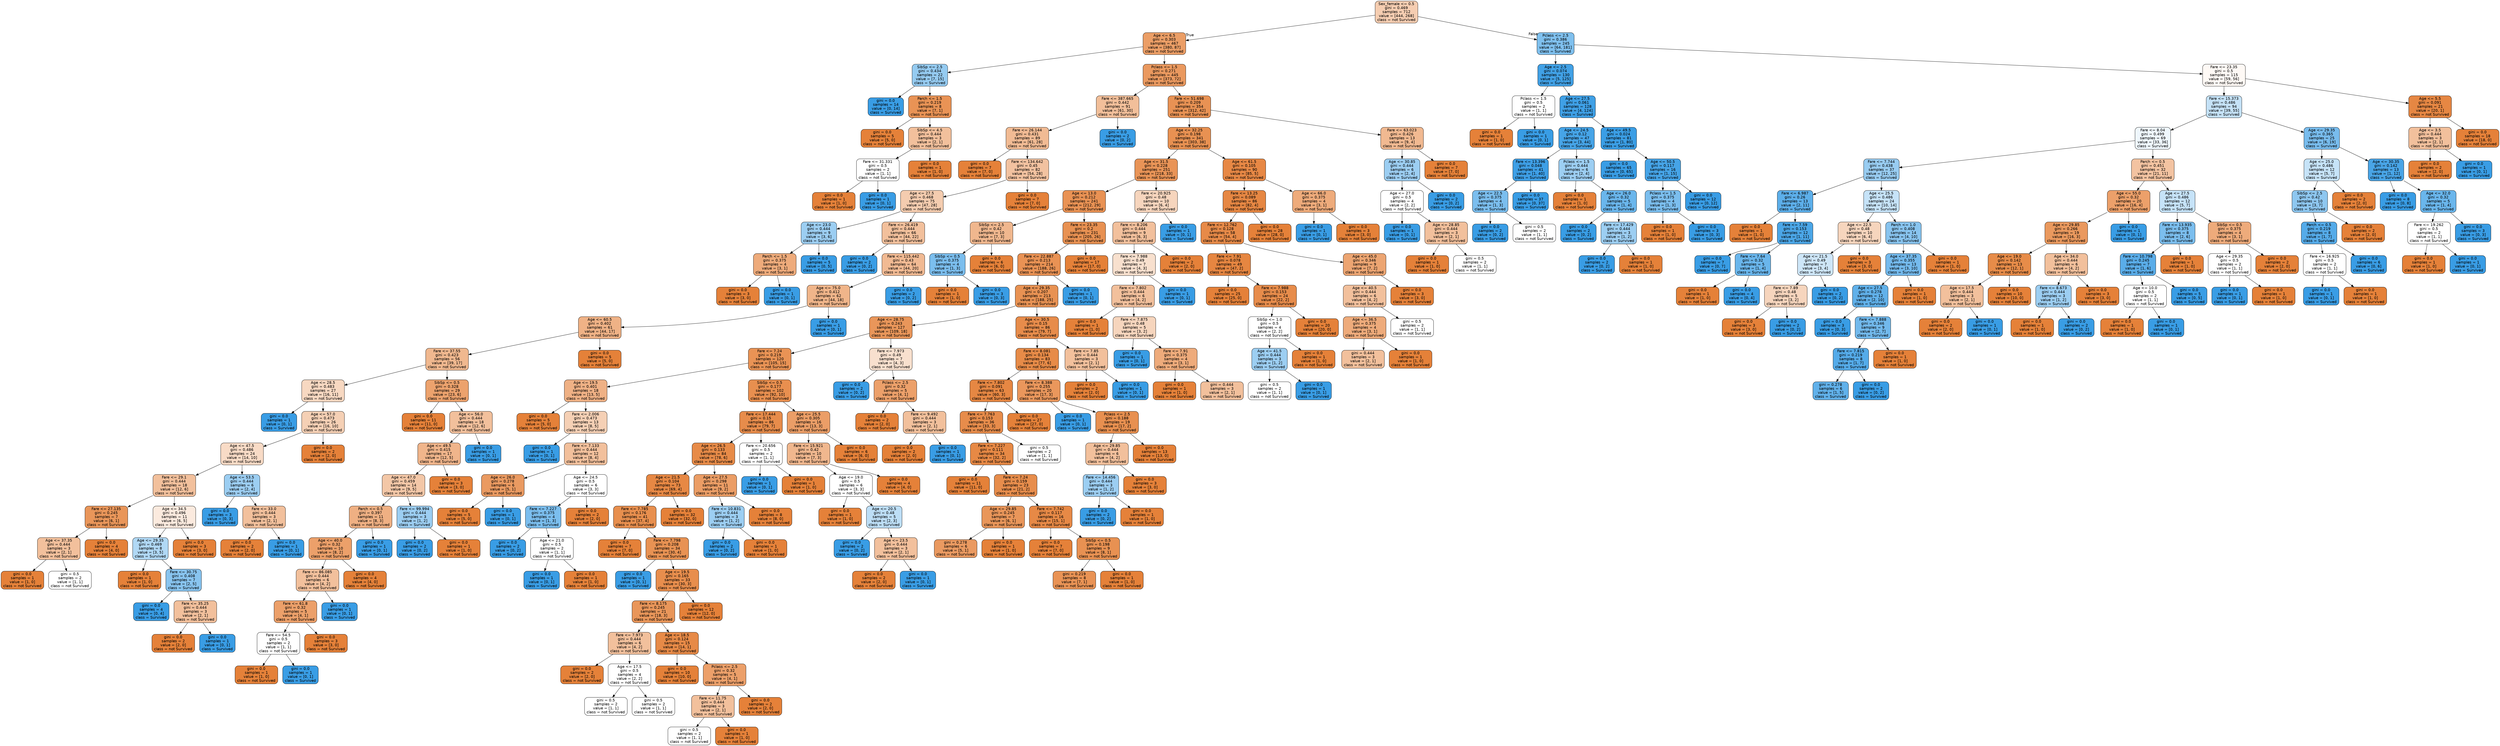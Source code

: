 digraph Tree {
node [shape=box, style="filled, rounded", color="black", fontname="helvetica"] ;
edge [fontname="helvetica"] ;
0 [label="Sex_female <= 0.5\ngini = 0.469\nsamples = 712\nvalue = [444, 268]\nclass = not Survived", fillcolor="#f5cdb1"] ;
1 [label="Age <= 6.5\ngini = 0.303\nsamples = 467\nvalue = [380, 87]\nclass = not Survived", fillcolor="#eb9e66"] ;
0 -> 1 [labeldistance=2.5, labelangle=45, headlabel="True"] ;
2 [label="SibSp <= 2.5\ngini = 0.434\nsamples = 22\nvalue = [7, 15]\nclass = Survived", fillcolor="#95cbf1"] ;
1 -> 2 ;
3 [label="gini = 0.0\nsamples = 14\nvalue = [0, 14]\nclass = Survived", fillcolor="#399de5"] ;
2 -> 3 ;
4 [label="Parch <= 1.5\ngini = 0.219\nsamples = 8\nvalue = [7, 1]\nclass = not Survived", fillcolor="#e99355"] ;
2 -> 4 ;
5 [label="gini = 0.0\nsamples = 5\nvalue = [5, 0]\nclass = not Survived", fillcolor="#e58139"] ;
4 -> 5 ;
6 [label="SibSp <= 4.5\ngini = 0.444\nsamples = 3\nvalue = [2, 1]\nclass = not Survived", fillcolor="#f2c09c"] ;
4 -> 6 ;
7 [label="Fare <= 31.331\ngini = 0.5\nsamples = 2\nvalue = [1, 1]\nclass = not Survived", fillcolor="#ffffff"] ;
6 -> 7 ;
8 [label="gini = 0.0\nsamples = 1\nvalue = [1, 0]\nclass = not Survived", fillcolor="#e58139"] ;
7 -> 8 ;
9 [label="gini = 0.0\nsamples = 1\nvalue = [0, 1]\nclass = Survived", fillcolor="#399de5"] ;
7 -> 9 ;
10 [label="gini = 0.0\nsamples = 1\nvalue = [1, 0]\nclass = not Survived", fillcolor="#e58139"] ;
6 -> 10 ;
11 [label="Pclass <= 1.5\ngini = 0.271\nsamples = 445\nvalue = [373, 72]\nclass = not Survived", fillcolor="#ea995f"] ;
1 -> 11 ;
12 [label="Fare <= 387.665\ngini = 0.442\nsamples = 91\nvalue = [61, 30]\nclass = not Survived", fillcolor="#f2bf9a"] ;
11 -> 12 ;
13 [label="Fare <= 26.144\ngini = 0.431\nsamples = 89\nvalue = [61, 28]\nclass = not Survived", fillcolor="#f1bb94"] ;
12 -> 13 ;
14 [label="gini = 0.0\nsamples = 7\nvalue = [7, 0]\nclass = not Survived", fillcolor="#e58139"] ;
13 -> 14 ;
15 [label="Fare <= 134.642\ngini = 0.45\nsamples = 82\nvalue = [54, 28]\nclass = not Survived", fillcolor="#f2c2a0"] ;
13 -> 15 ;
16 [label="Age <= 27.5\ngini = 0.468\nsamples = 75\nvalue = [47, 28]\nclass = not Survived", fillcolor="#f4ccaf"] ;
15 -> 16 ;
17 [label="Age <= 23.0\ngini = 0.444\nsamples = 9\nvalue = [3, 6]\nclass = Survived", fillcolor="#9ccef2"] ;
16 -> 17 ;
18 [label="Parch <= 1.5\ngini = 0.375\nsamples = 4\nvalue = [3, 1]\nclass = not Survived", fillcolor="#eeab7b"] ;
17 -> 18 ;
19 [label="gini = 0.0\nsamples = 3\nvalue = [3, 0]\nclass = not Survived", fillcolor="#e58139"] ;
18 -> 19 ;
20 [label="gini = 0.0\nsamples = 1\nvalue = [0, 1]\nclass = Survived", fillcolor="#399de5"] ;
18 -> 20 ;
21 [label="gini = 0.0\nsamples = 5\nvalue = [0, 5]\nclass = Survived", fillcolor="#399de5"] ;
17 -> 21 ;
22 [label="Fare <= 26.419\ngini = 0.444\nsamples = 66\nvalue = [44, 22]\nclass = not Survived", fillcolor="#f2c09c"] ;
16 -> 22 ;
23 [label="gini = 0.0\nsamples = 2\nvalue = [0, 2]\nclass = Survived", fillcolor="#399de5"] ;
22 -> 23 ;
24 [label="Fare <= 115.442\ngini = 0.43\nsamples = 64\nvalue = [44, 20]\nclass = not Survived", fillcolor="#f1ba93"] ;
22 -> 24 ;
25 [label="Age <= 75.0\ngini = 0.412\nsamples = 62\nvalue = [44, 18]\nclass = not Survived", fillcolor="#f0b58a"] ;
24 -> 25 ;
26 [label="Age <= 60.5\ngini = 0.402\nsamples = 61\nvalue = [44, 17]\nclass = not Survived", fillcolor="#efb286"] ;
25 -> 26 ;
27 [label="Fare <= 37.55\ngini = 0.423\nsamples = 56\nvalue = [39, 17]\nclass = not Survived", fillcolor="#f0b88f"] ;
26 -> 27 ;
28 [label="Age <= 28.5\ngini = 0.483\nsamples = 27\nvalue = [16, 11]\nclass = not Survived", fillcolor="#f7d8c1"] ;
27 -> 28 ;
29 [label="gini = 0.0\nsamples = 1\nvalue = [0, 1]\nclass = Survived", fillcolor="#399de5"] ;
28 -> 29 ;
30 [label="Age <= 57.0\ngini = 0.473\nsamples = 26\nvalue = [16, 10]\nclass = not Survived", fillcolor="#f5d0b5"] ;
28 -> 30 ;
31 [label="Age <= 47.5\ngini = 0.486\nsamples = 24\nvalue = [14, 10]\nclass = not Survived", fillcolor="#f8dbc6"] ;
30 -> 31 ;
32 [label="Fare <= 29.1\ngini = 0.444\nsamples = 18\nvalue = [12, 6]\nclass = not Survived", fillcolor="#f2c09c"] ;
31 -> 32 ;
33 [label="Fare <= 27.135\ngini = 0.245\nsamples = 7\nvalue = [6, 1]\nclass = not Survived", fillcolor="#e9965a"] ;
32 -> 33 ;
34 [label="Age <= 37.35\ngini = 0.444\nsamples = 3\nvalue = [2, 1]\nclass = not Survived", fillcolor="#f2c09c"] ;
33 -> 34 ;
35 [label="gini = 0.0\nsamples = 1\nvalue = [1, 0]\nclass = not Survived", fillcolor="#e58139"] ;
34 -> 35 ;
36 [label="gini = 0.5\nsamples = 2\nvalue = [1, 1]\nclass = not Survived", fillcolor="#ffffff"] ;
34 -> 36 ;
37 [label="gini = 0.0\nsamples = 4\nvalue = [4, 0]\nclass = not Survived", fillcolor="#e58139"] ;
33 -> 37 ;
38 [label="Age <= 34.5\ngini = 0.496\nsamples = 11\nvalue = [6, 5]\nclass = not Survived", fillcolor="#fbeade"] ;
32 -> 38 ;
39 [label="Age <= 29.35\ngini = 0.469\nsamples = 8\nvalue = [3, 5]\nclass = Survived", fillcolor="#b0d8f5"] ;
38 -> 39 ;
40 [label="gini = 0.0\nsamples = 1\nvalue = [1, 0]\nclass = not Survived", fillcolor="#e58139"] ;
39 -> 40 ;
41 [label="Fare <= 30.75\ngini = 0.408\nsamples = 7\nvalue = [2, 5]\nclass = Survived", fillcolor="#88c4ef"] ;
39 -> 41 ;
42 [label="gini = 0.0\nsamples = 4\nvalue = [0, 4]\nclass = Survived", fillcolor="#399de5"] ;
41 -> 42 ;
43 [label="Fare <= 35.25\ngini = 0.444\nsamples = 3\nvalue = [2, 1]\nclass = not Survived", fillcolor="#f2c09c"] ;
41 -> 43 ;
44 [label="gini = 0.0\nsamples = 2\nvalue = [2, 0]\nclass = not Survived", fillcolor="#e58139"] ;
43 -> 44 ;
45 [label="gini = 0.0\nsamples = 1\nvalue = [0, 1]\nclass = Survived", fillcolor="#399de5"] ;
43 -> 45 ;
46 [label="gini = 0.0\nsamples = 3\nvalue = [3, 0]\nclass = not Survived", fillcolor="#e58139"] ;
38 -> 46 ;
47 [label="Age <= 53.5\ngini = 0.444\nsamples = 6\nvalue = [2, 4]\nclass = Survived", fillcolor="#9ccef2"] ;
31 -> 47 ;
48 [label="gini = 0.0\nsamples = 3\nvalue = [0, 3]\nclass = Survived", fillcolor="#399de5"] ;
47 -> 48 ;
49 [label="Fare <= 33.0\ngini = 0.444\nsamples = 3\nvalue = [2, 1]\nclass = not Survived", fillcolor="#f2c09c"] ;
47 -> 49 ;
50 [label="gini = 0.0\nsamples = 2\nvalue = [2, 0]\nclass = not Survived", fillcolor="#e58139"] ;
49 -> 50 ;
51 [label="gini = 0.0\nsamples = 1\nvalue = [0, 1]\nclass = Survived", fillcolor="#399de5"] ;
49 -> 51 ;
52 [label="gini = 0.0\nsamples = 2\nvalue = [2, 0]\nclass = not Survived", fillcolor="#e58139"] ;
30 -> 52 ;
53 [label="SibSp <= 0.5\ngini = 0.328\nsamples = 29\nvalue = [23, 6]\nclass = not Survived", fillcolor="#eca26d"] ;
27 -> 53 ;
54 [label="gini = 0.0\nsamples = 11\nvalue = [11, 0]\nclass = not Survived", fillcolor="#e58139"] ;
53 -> 54 ;
55 [label="Age <= 56.0\ngini = 0.444\nsamples = 18\nvalue = [12, 6]\nclass = not Survived", fillcolor="#f2c09c"] ;
53 -> 55 ;
56 [label="Age <= 49.5\ngini = 0.415\nsamples = 17\nvalue = [12, 5]\nclass = not Survived", fillcolor="#f0b58b"] ;
55 -> 56 ;
57 [label="Age <= 47.0\ngini = 0.459\nsamples = 14\nvalue = [9, 5]\nclass = not Survived", fillcolor="#f3c7a7"] ;
56 -> 57 ;
58 [label="Parch <= 0.5\ngini = 0.397\nsamples = 11\nvalue = [8, 3]\nclass = not Survived", fillcolor="#efb083"] ;
57 -> 58 ;
59 [label="Age <= 40.0\ngini = 0.32\nsamples = 10\nvalue = [8, 2]\nclass = not Survived", fillcolor="#eca06a"] ;
58 -> 59 ;
60 [label="Fare <= 86.085\ngini = 0.444\nsamples = 6\nvalue = [4, 2]\nclass = not Survived", fillcolor="#f2c09c"] ;
59 -> 60 ;
61 [label="Fare <= 61.8\ngini = 0.32\nsamples = 5\nvalue = [4, 1]\nclass = not Survived", fillcolor="#eca06a"] ;
60 -> 61 ;
62 [label="Fare <= 54.5\ngini = 0.5\nsamples = 2\nvalue = [1, 1]\nclass = not Survived", fillcolor="#ffffff"] ;
61 -> 62 ;
63 [label="gini = 0.0\nsamples = 1\nvalue = [1, 0]\nclass = not Survived", fillcolor="#e58139"] ;
62 -> 63 ;
64 [label="gini = 0.0\nsamples = 1\nvalue = [0, 1]\nclass = Survived", fillcolor="#399de5"] ;
62 -> 64 ;
65 [label="gini = 0.0\nsamples = 3\nvalue = [3, 0]\nclass = not Survived", fillcolor="#e58139"] ;
61 -> 65 ;
66 [label="gini = 0.0\nsamples = 1\nvalue = [0, 1]\nclass = Survived", fillcolor="#399de5"] ;
60 -> 66 ;
67 [label="gini = 0.0\nsamples = 4\nvalue = [4, 0]\nclass = not Survived", fillcolor="#e58139"] ;
59 -> 67 ;
68 [label="gini = 0.0\nsamples = 1\nvalue = [0, 1]\nclass = Survived", fillcolor="#399de5"] ;
58 -> 68 ;
69 [label="Fare <= 99.994\ngini = 0.444\nsamples = 3\nvalue = [1, 2]\nclass = Survived", fillcolor="#9ccef2"] ;
57 -> 69 ;
70 [label="gini = 0.0\nsamples = 2\nvalue = [0, 2]\nclass = Survived", fillcolor="#399de5"] ;
69 -> 70 ;
71 [label="gini = 0.0\nsamples = 1\nvalue = [1, 0]\nclass = not Survived", fillcolor="#e58139"] ;
69 -> 71 ;
72 [label="gini = 0.0\nsamples = 3\nvalue = [3, 0]\nclass = not Survived", fillcolor="#e58139"] ;
56 -> 72 ;
73 [label="gini = 0.0\nsamples = 1\nvalue = [0, 1]\nclass = Survived", fillcolor="#399de5"] ;
55 -> 73 ;
74 [label="gini = 0.0\nsamples = 5\nvalue = [5, 0]\nclass = not Survived", fillcolor="#e58139"] ;
26 -> 74 ;
75 [label="gini = 0.0\nsamples = 1\nvalue = [0, 1]\nclass = Survived", fillcolor="#399de5"] ;
25 -> 75 ;
76 [label="gini = 0.0\nsamples = 2\nvalue = [0, 2]\nclass = Survived", fillcolor="#399de5"] ;
24 -> 76 ;
77 [label="gini = 0.0\nsamples = 7\nvalue = [7, 0]\nclass = not Survived", fillcolor="#e58139"] ;
15 -> 77 ;
78 [label="gini = 0.0\nsamples = 2\nvalue = [0, 2]\nclass = Survived", fillcolor="#399de5"] ;
12 -> 78 ;
79 [label="Fare <= 51.698\ngini = 0.209\nsamples = 354\nvalue = [312, 42]\nclass = not Survived", fillcolor="#e89254"] ;
11 -> 79 ;
80 [label="Age <= 32.25\ngini = 0.198\nsamples = 341\nvalue = [303, 38]\nclass = not Survived", fillcolor="#e89152"] ;
79 -> 80 ;
81 [label="Age <= 31.5\ngini = 0.228\nsamples = 251\nvalue = [218, 33]\nclass = not Survived", fillcolor="#e99457"] ;
80 -> 81 ;
82 [label="Age <= 13.0\ngini = 0.212\nsamples = 241\nvalue = [212, 29]\nclass = not Survived", fillcolor="#e99254"] ;
81 -> 82 ;
83 [label="SibSp <= 2.5\ngini = 0.42\nsamples = 10\nvalue = [7, 3]\nclass = not Survived", fillcolor="#f0b78e"] ;
82 -> 83 ;
84 [label="SibSp <= 0.5\ngini = 0.375\nsamples = 4\nvalue = [1, 3]\nclass = Survived", fillcolor="#7bbeee"] ;
83 -> 84 ;
85 [label="gini = 0.0\nsamples = 1\nvalue = [1, 0]\nclass = not Survived", fillcolor="#e58139"] ;
84 -> 85 ;
86 [label="gini = 0.0\nsamples = 3\nvalue = [0, 3]\nclass = Survived", fillcolor="#399de5"] ;
84 -> 86 ;
87 [label="gini = 0.0\nsamples = 6\nvalue = [6, 0]\nclass = not Survived", fillcolor="#e58139"] ;
83 -> 87 ;
88 [label="Fare <= 23.35\ngini = 0.2\nsamples = 231\nvalue = [205, 26]\nclass = not Survived", fillcolor="#e89152"] ;
82 -> 88 ;
89 [label="Fare <= 22.887\ngini = 0.213\nsamples = 214\nvalue = [188, 26]\nclass = not Survived", fillcolor="#e99254"] ;
88 -> 89 ;
90 [label="Age <= 29.35\ngini = 0.207\nsamples = 213\nvalue = [188, 25]\nclass = not Survived", fillcolor="#e89253"] ;
89 -> 90 ;
91 [label="Age <= 28.75\ngini = 0.243\nsamples = 127\nvalue = [109, 18]\nclass = not Survived", fillcolor="#e9965a"] ;
90 -> 91 ;
92 [label="Fare <= 7.24\ngini = 0.219\nsamples = 120\nvalue = [105, 15]\nclass = not Survived", fillcolor="#e99355"] ;
91 -> 92 ;
93 [label="Age <= 19.5\ngini = 0.401\nsamples = 18\nvalue = [13, 5]\nclass = not Survived", fillcolor="#efb185"] ;
92 -> 93 ;
94 [label="gini = 0.0\nsamples = 5\nvalue = [5, 0]\nclass = not Survived", fillcolor="#e58139"] ;
93 -> 94 ;
95 [label="Fare <= 2.006\ngini = 0.473\nsamples = 13\nvalue = [8, 5]\nclass = not Survived", fillcolor="#f5d0b5"] ;
93 -> 95 ;
96 [label="gini = 0.0\nsamples = 1\nvalue = [0, 1]\nclass = Survived", fillcolor="#399de5"] ;
95 -> 96 ;
97 [label="Fare <= 7.133\ngini = 0.444\nsamples = 12\nvalue = [8, 4]\nclass = not Survived", fillcolor="#f2c09c"] ;
95 -> 97 ;
98 [label="Age <= 26.0\ngini = 0.278\nsamples = 6\nvalue = [5, 1]\nclass = not Survived", fillcolor="#ea9a61"] ;
97 -> 98 ;
99 [label="gini = 0.0\nsamples = 5\nvalue = [5, 0]\nclass = not Survived", fillcolor="#e58139"] ;
98 -> 99 ;
100 [label="gini = 0.0\nsamples = 1\nvalue = [0, 1]\nclass = Survived", fillcolor="#399de5"] ;
98 -> 100 ;
101 [label="Age <= 24.5\ngini = 0.5\nsamples = 6\nvalue = [3, 3]\nclass = not Survived", fillcolor="#ffffff"] ;
97 -> 101 ;
102 [label="Fare <= 7.227\ngini = 0.375\nsamples = 4\nvalue = [1, 3]\nclass = Survived", fillcolor="#7bbeee"] ;
101 -> 102 ;
103 [label="gini = 0.0\nsamples = 2\nvalue = [0, 2]\nclass = Survived", fillcolor="#399de5"] ;
102 -> 103 ;
104 [label="Age <= 21.0\ngini = 0.5\nsamples = 2\nvalue = [1, 1]\nclass = not Survived", fillcolor="#ffffff"] ;
102 -> 104 ;
105 [label="gini = 0.0\nsamples = 1\nvalue = [0, 1]\nclass = Survived", fillcolor="#399de5"] ;
104 -> 105 ;
106 [label="gini = 0.0\nsamples = 1\nvalue = [1, 0]\nclass = not Survived", fillcolor="#e58139"] ;
104 -> 106 ;
107 [label="gini = 0.0\nsamples = 2\nvalue = [2, 0]\nclass = not Survived", fillcolor="#e58139"] ;
101 -> 107 ;
108 [label="SibSp <= 0.5\ngini = 0.177\nsamples = 102\nvalue = [92, 10]\nclass = not Survived", fillcolor="#e88f4f"] ;
92 -> 108 ;
109 [label="Fare <= 17.444\ngini = 0.15\nsamples = 86\nvalue = [79, 7]\nclass = not Survived", fillcolor="#e78c4b"] ;
108 -> 109 ;
110 [label="Age <= 26.5\ngini = 0.133\nsamples = 84\nvalue = [78, 6]\nclass = not Survived", fillcolor="#e78b48"] ;
109 -> 110 ;
111 [label="Age <= 21.5\ngini = 0.104\nsamples = 73\nvalue = [69, 4]\nclass = not Survived", fillcolor="#e78844"] ;
110 -> 111 ;
112 [label="Fare <= 7.785\ngini = 0.176\nsamples = 41\nvalue = [37, 4]\nclass = not Survived", fillcolor="#e88f4e"] ;
111 -> 112 ;
113 [label="gini = 0.0\nsamples = 7\nvalue = [7, 0]\nclass = not Survived", fillcolor="#e58139"] ;
112 -> 113 ;
114 [label="Fare <= 7.798\ngini = 0.208\nsamples = 34\nvalue = [30, 4]\nclass = not Survived", fillcolor="#e89253"] ;
112 -> 114 ;
115 [label="gini = 0.0\nsamples = 1\nvalue = [0, 1]\nclass = Survived", fillcolor="#399de5"] ;
114 -> 115 ;
116 [label="Age <= 19.5\ngini = 0.165\nsamples = 33\nvalue = [30, 3]\nclass = not Survived", fillcolor="#e88e4d"] ;
114 -> 116 ;
117 [label="Fare <= 8.175\ngini = 0.245\nsamples = 21\nvalue = [18, 3]\nclass = not Survived", fillcolor="#e9965a"] ;
116 -> 117 ;
118 [label="Fare <= 7.973\ngini = 0.444\nsamples = 6\nvalue = [4, 2]\nclass = not Survived", fillcolor="#f2c09c"] ;
117 -> 118 ;
119 [label="gini = 0.0\nsamples = 2\nvalue = [2, 0]\nclass = not Survived", fillcolor="#e58139"] ;
118 -> 119 ;
120 [label="Age <= 17.5\ngini = 0.5\nsamples = 4\nvalue = [2, 2]\nclass = not Survived", fillcolor="#ffffff"] ;
118 -> 120 ;
121 [label="gini = 0.5\nsamples = 2\nvalue = [1, 1]\nclass = not Survived", fillcolor="#ffffff"] ;
120 -> 121 ;
122 [label="gini = 0.5\nsamples = 2\nvalue = [1, 1]\nclass = not Survived", fillcolor="#ffffff"] ;
120 -> 122 ;
123 [label="Age <= 18.5\ngini = 0.124\nsamples = 15\nvalue = [14, 1]\nclass = not Survived", fillcolor="#e78a47"] ;
117 -> 123 ;
124 [label="gini = 0.0\nsamples = 10\nvalue = [10, 0]\nclass = not Survived", fillcolor="#e58139"] ;
123 -> 124 ;
125 [label="Pclass <= 2.5\ngini = 0.32\nsamples = 5\nvalue = [4, 1]\nclass = not Survived", fillcolor="#eca06a"] ;
123 -> 125 ;
126 [label="Fare <= 11.75\ngini = 0.444\nsamples = 3\nvalue = [2, 1]\nclass = not Survived", fillcolor="#f2c09c"] ;
125 -> 126 ;
127 [label="gini = 0.5\nsamples = 2\nvalue = [1, 1]\nclass = not Survived", fillcolor="#ffffff"] ;
126 -> 127 ;
128 [label="gini = 0.0\nsamples = 1\nvalue = [1, 0]\nclass = not Survived", fillcolor="#e58139"] ;
126 -> 128 ;
129 [label="gini = 0.0\nsamples = 2\nvalue = [2, 0]\nclass = not Survived", fillcolor="#e58139"] ;
125 -> 129 ;
130 [label="gini = 0.0\nsamples = 12\nvalue = [12, 0]\nclass = not Survived", fillcolor="#e58139"] ;
116 -> 130 ;
131 [label="gini = 0.0\nsamples = 32\nvalue = [32, 0]\nclass = not Survived", fillcolor="#e58139"] ;
111 -> 131 ;
132 [label="Age <= 27.5\ngini = 0.298\nsamples = 11\nvalue = [9, 2]\nclass = not Survived", fillcolor="#eb9d65"] ;
110 -> 132 ;
133 [label="Fare <= 10.831\ngini = 0.444\nsamples = 3\nvalue = [1, 2]\nclass = Survived", fillcolor="#9ccef2"] ;
132 -> 133 ;
134 [label="gini = 0.0\nsamples = 2\nvalue = [0, 2]\nclass = Survived", fillcolor="#399de5"] ;
133 -> 134 ;
135 [label="gini = 0.0\nsamples = 1\nvalue = [1, 0]\nclass = not Survived", fillcolor="#e58139"] ;
133 -> 135 ;
136 [label="gini = 0.0\nsamples = 8\nvalue = [8, 0]\nclass = not Survived", fillcolor="#e58139"] ;
132 -> 136 ;
137 [label="Fare <= 20.656\ngini = 0.5\nsamples = 2\nvalue = [1, 1]\nclass = not Survived", fillcolor="#ffffff"] ;
109 -> 137 ;
138 [label="gini = 0.0\nsamples = 1\nvalue = [0, 1]\nclass = Survived", fillcolor="#399de5"] ;
137 -> 138 ;
139 [label="gini = 0.0\nsamples = 1\nvalue = [1, 0]\nclass = not Survived", fillcolor="#e58139"] ;
137 -> 139 ;
140 [label="Age <= 25.5\ngini = 0.305\nsamples = 16\nvalue = [13, 3]\nclass = not Survived", fillcolor="#eb9e67"] ;
108 -> 140 ;
141 [label="Fare <= 15.921\ngini = 0.42\nsamples = 10\nvalue = [7, 3]\nclass = not Survived", fillcolor="#f0b78e"] ;
140 -> 141 ;
142 [label="Age <= 19.0\ngini = 0.5\nsamples = 6\nvalue = [3, 3]\nclass = not Survived", fillcolor="#ffffff"] ;
141 -> 142 ;
143 [label="gini = 0.0\nsamples = 1\nvalue = [1, 0]\nclass = not Survived", fillcolor="#e58139"] ;
142 -> 143 ;
144 [label="Age <= 20.5\ngini = 0.48\nsamples = 5\nvalue = [2, 3]\nclass = Survived", fillcolor="#bddef6"] ;
142 -> 144 ;
145 [label="gini = 0.0\nsamples = 2\nvalue = [0, 2]\nclass = Survived", fillcolor="#399de5"] ;
144 -> 145 ;
146 [label="Age <= 23.5\ngini = 0.444\nsamples = 3\nvalue = [2, 1]\nclass = not Survived", fillcolor="#f2c09c"] ;
144 -> 146 ;
147 [label="gini = 0.0\nsamples = 2\nvalue = [2, 0]\nclass = not Survived", fillcolor="#e58139"] ;
146 -> 147 ;
148 [label="gini = 0.0\nsamples = 1\nvalue = [0, 1]\nclass = Survived", fillcolor="#399de5"] ;
146 -> 148 ;
149 [label="gini = 0.0\nsamples = 4\nvalue = [4, 0]\nclass = not Survived", fillcolor="#e58139"] ;
141 -> 149 ;
150 [label="gini = 0.0\nsamples = 6\nvalue = [6, 0]\nclass = not Survived", fillcolor="#e58139"] ;
140 -> 150 ;
151 [label="Fare <= 7.973\ngini = 0.49\nsamples = 7\nvalue = [4, 3]\nclass = not Survived", fillcolor="#f8e0ce"] ;
91 -> 151 ;
152 [label="gini = 0.0\nsamples = 2\nvalue = [0, 2]\nclass = Survived", fillcolor="#399de5"] ;
151 -> 152 ;
153 [label="Pclass <= 2.5\ngini = 0.32\nsamples = 5\nvalue = [4, 1]\nclass = not Survived", fillcolor="#eca06a"] ;
151 -> 153 ;
154 [label="gini = 0.0\nsamples = 2\nvalue = [2, 0]\nclass = not Survived", fillcolor="#e58139"] ;
153 -> 154 ;
155 [label="Fare <= 9.492\ngini = 0.444\nsamples = 3\nvalue = [2, 1]\nclass = not Survived", fillcolor="#f2c09c"] ;
153 -> 155 ;
156 [label="gini = 0.0\nsamples = 2\nvalue = [2, 0]\nclass = not Survived", fillcolor="#e58139"] ;
155 -> 156 ;
157 [label="gini = 0.0\nsamples = 1\nvalue = [0, 1]\nclass = Survived", fillcolor="#399de5"] ;
155 -> 157 ;
158 [label="Age <= 30.5\ngini = 0.15\nsamples = 86\nvalue = [79, 7]\nclass = not Survived", fillcolor="#e78c4b"] ;
90 -> 158 ;
159 [label="Fare <= 8.081\ngini = 0.134\nsamples = 83\nvalue = [77, 6]\nclass = not Survived", fillcolor="#e78b48"] ;
158 -> 159 ;
160 [label="Fare <= 7.802\ngini = 0.091\nsamples = 63\nvalue = [60, 3]\nclass = not Survived", fillcolor="#e68743"] ;
159 -> 160 ;
161 [label="Fare <= 7.763\ngini = 0.153\nsamples = 36\nvalue = [33, 3]\nclass = not Survived", fillcolor="#e78c4b"] ;
160 -> 161 ;
162 [label="Fare <= 7.227\ngini = 0.111\nsamples = 34\nvalue = [32, 2]\nclass = not Survived", fillcolor="#e78945"] ;
161 -> 162 ;
163 [label="gini = 0.0\nsamples = 11\nvalue = [11, 0]\nclass = not Survived", fillcolor="#e58139"] ;
162 -> 163 ;
164 [label="Fare <= 7.24\ngini = 0.159\nsamples = 23\nvalue = [21, 2]\nclass = not Survived", fillcolor="#e78d4c"] ;
162 -> 164 ;
165 [label="Age <= 29.85\ngini = 0.245\nsamples = 7\nvalue = [6, 1]\nclass = not Survived", fillcolor="#e9965a"] ;
164 -> 165 ;
166 [label="gini = 0.278\nsamples = 6\nvalue = [5, 1]\nclass = not Survived", fillcolor="#ea9a61"] ;
165 -> 166 ;
167 [label="gini = 0.0\nsamples = 1\nvalue = [1, 0]\nclass = not Survived", fillcolor="#e58139"] ;
165 -> 167 ;
168 [label="Fare <= 7.742\ngini = 0.117\nsamples = 16\nvalue = [15, 1]\nclass = not Survived", fillcolor="#e78946"] ;
164 -> 168 ;
169 [label="gini = 0.0\nsamples = 7\nvalue = [7, 0]\nclass = not Survived", fillcolor="#e58139"] ;
168 -> 169 ;
170 [label="SibSp <= 0.5\ngini = 0.198\nsamples = 9\nvalue = [8, 1]\nclass = not Survived", fillcolor="#e89152"] ;
168 -> 170 ;
171 [label="gini = 0.219\nsamples = 8\nvalue = [7, 1]\nclass = not Survived", fillcolor="#e99355"] ;
170 -> 171 ;
172 [label="gini = 0.0\nsamples = 1\nvalue = [1, 0]\nclass = not Survived", fillcolor="#e58139"] ;
170 -> 172 ;
173 [label="gini = 0.5\nsamples = 2\nvalue = [1, 1]\nclass = not Survived", fillcolor="#ffffff"] ;
161 -> 173 ;
174 [label="gini = 0.0\nsamples = 27\nvalue = [27, 0]\nclass = not Survived", fillcolor="#e58139"] ;
160 -> 174 ;
175 [label="Fare <= 8.388\ngini = 0.255\nsamples = 20\nvalue = [17, 3]\nclass = not Survived", fillcolor="#ea975c"] ;
159 -> 175 ;
176 [label="gini = 0.0\nsamples = 1\nvalue = [0, 1]\nclass = Survived", fillcolor="#399de5"] ;
175 -> 176 ;
177 [label="Pclass <= 2.5\ngini = 0.188\nsamples = 19\nvalue = [17, 2]\nclass = not Survived", fillcolor="#e89050"] ;
175 -> 177 ;
178 [label="Age <= 29.85\ngini = 0.444\nsamples = 6\nvalue = [4, 2]\nclass = not Survived", fillcolor="#f2c09c"] ;
177 -> 178 ;
179 [label="Fare <= 14.456\ngini = 0.444\nsamples = 3\nvalue = [1, 2]\nclass = Survived", fillcolor="#9ccef2"] ;
178 -> 179 ;
180 [label="gini = 0.0\nsamples = 2\nvalue = [0, 2]\nclass = Survived", fillcolor="#399de5"] ;
179 -> 180 ;
181 [label="gini = 0.0\nsamples = 1\nvalue = [1, 0]\nclass = not Survived", fillcolor="#e58139"] ;
179 -> 181 ;
182 [label="gini = 0.0\nsamples = 3\nvalue = [3, 0]\nclass = not Survived", fillcolor="#e58139"] ;
178 -> 182 ;
183 [label="gini = 0.0\nsamples = 13\nvalue = [13, 0]\nclass = not Survived", fillcolor="#e58139"] ;
177 -> 183 ;
184 [label="Fare <= 7.85\ngini = 0.444\nsamples = 3\nvalue = [2, 1]\nclass = not Survived", fillcolor="#f2c09c"] ;
158 -> 184 ;
185 [label="gini = 0.0\nsamples = 2\nvalue = [2, 0]\nclass = not Survived", fillcolor="#e58139"] ;
184 -> 185 ;
186 [label="gini = 0.0\nsamples = 1\nvalue = [0, 1]\nclass = Survived", fillcolor="#399de5"] ;
184 -> 186 ;
187 [label="gini = 0.0\nsamples = 1\nvalue = [0, 1]\nclass = Survived", fillcolor="#399de5"] ;
89 -> 187 ;
188 [label="gini = 0.0\nsamples = 17\nvalue = [17, 0]\nclass = not Survived", fillcolor="#e58139"] ;
88 -> 188 ;
189 [label="Fare <= 20.925\ngini = 0.48\nsamples = 10\nvalue = [6, 4]\nclass = not Survived", fillcolor="#f6d5bd"] ;
81 -> 189 ;
190 [label="Fare <= 8.206\ngini = 0.444\nsamples = 9\nvalue = [6, 3]\nclass = not Survived", fillcolor="#f2c09c"] ;
189 -> 190 ;
191 [label="Fare <= 7.988\ngini = 0.49\nsamples = 7\nvalue = [4, 3]\nclass = not Survived", fillcolor="#f8e0ce"] ;
190 -> 191 ;
192 [label="Fare <= 7.802\ngini = 0.444\nsamples = 6\nvalue = [4, 2]\nclass = not Survived", fillcolor="#f2c09c"] ;
191 -> 192 ;
193 [label="gini = 0.0\nsamples = 1\nvalue = [1, 0]\nclass = not Survived", fillcolor="#e58139"] ;
192 -> 193 ;
194 [label="Fare <= 7.875\ngini = 0.48\nsamples = 5\nvalue = [3, 2]\nclass = not Survived", fillcolor="#f6d5bd"] ;
192 -> 194 ;
195 [label="gini = 0.0\nsamples = 1\nvalue = [0, 1]\nclass = Survived", fillcolor="#399de5"] ;
194 -> 195 ;
196 [label="Fare <= 7.91\ngini = 0.375\nsamples = 4\nvalue = [3, 1]\nclass = not Survived", fillcolor="#eeab7b"] ;
194 -> 196 ;
197 [label="gini = 0.0\nsamples = 1\nvalue = [1, 0]\nclass = not Survived", fillcolor="#e58139"] ;
196 -> 197 ;
198 [label="gini = 0.444\nsamples = 3\nvalue = [2, 1]\nclass = not Survived", fillcolor="#f2c09c"] ;
196 -> 198 ;
199 [label="gini = 0.0\nsamples = 1\nvalue = [0, 1]\nclass = Survived", fillcolor="#399de5"] ;
191 -> 199 ;
200 [label="gini = 0.0\nsamples = 2\nvalue = [2, 0]\nclass = not Survived", fillcolor="#e58139"] ;
190 -> 200 ;
201 [label="gini = 0.0\nsamples = 1\nvalue = [0, 1]\nclass = Survived", fillcolor="#399de5"] ;
189 -> 201 ;
202 [label="Age <= 61.5\ngini = 0.105\nsamples = 90\nvalue = [85, 5]\nclass = not Survived", fillcolor="#e78845"] ;
80 -> 202 ;
203 [label="Fare <= 13.25\ngini = 0.089\nsamples = 86\nvalue = [82, 4]\nclass = not Survived", fillcolor="#e68743"] ;
202 -> 203 ;
204 [label="Fare <= 12.762\ngini = 0.128\nsamples = 58\nvalue = [54, 4]\nclass = not Survived", fillcolor="#e78a48"] ;
203 -> 204 ;
205 [label="Fare <= 7.91\ngini = 0.078\nsamples = 49\nvalue = [47, 2]\nclass = not Survived", fillcolor="#e68641"] ;
204 -> 205 ;
206 [label="gini = 0.0\nsamples = 25\nvalue = [25, 0]\nclass = not Survived", fillcolor="#e58139"] ;
205 -> 206 ;
207 [label="Fare <= 7.988\ngini = 0.153\nsamples = 24\nvalue = [22, 2]\nclass = not Survived", fillcolor="#e78c4b"] ;
205 -> 207 ;
208 [label="SibSp <= 1.0\ngini = 0.5\nsamples = 4\nvalue = [2, 2]\nclass = not Survived", fillcolor="#ffffff"] ;
207 -> 208 ;
209 [label="Age <= 41.5\ngini = 0.444\nsamples = 3\nvalue = [1, 2]\nclass = Survived", fillcolor="#9ccef2"] ;
208 -> 209 ;
210 [label="gini = 0.5\nsamples = 2\nvalue = [1, 1]\nclass = not Survived", fillcolor="#ffffff"] ;
209 -> 210 ;
211 [label="gini = 0.0\nsamples = 1\nvalue = [0, 1]\nclass = Survived", fillcolor="#399de5"] ;
209 -> 211 ;
212 [label="gini = 0.0\nsamples = 1\nvalue = [1, 0]\nclass = not Survived", fillcolor="#e58139"] ;
208 -> 212 ;
213 [label="gini = 0.0\nsamples = 20\nvalue = [20, 0]\nclass = not Survived", fillcolor="#e58139"] ;
207 -> 213 ;
214 [label="Age <= 45.0\ngini = 0.346\nsamples = 9\nvalue = [7, 2]\nclass = not Survived", fillcolor="#eca572"] ;
204 -> 214 ;
215 [label="Age <= 40.5\ngini = 0.444\nsamples = 6\nvalue = [4, 2]\nclass = not Survived", fillcolor="#f2c09c"] ;
214 -> 215 ;
216 [label="Age <= 36.5\ngini = 0.375\nsamples = 4\nvalue = [3, 1]\nclass = not Survived", fillcolor="#eeab7b"] ;
215 -> 216 ;
217 [label="gini = 0.444\nsamples = 3\nvalue = [2, 1]\nclass = not Survived", fillcolor="#f2c09c"] ;
216 -> 217 ;
218 [label="gini = 0.0\nsamples = 1\nvalue = [1, 0]\nclass = not Survived", fillcolor="#e58139"] ;
216 -> 218 ;
219 [label="gini = 0.5\nsamples = 2\nvalue = [1, 1]\nclass = not Survived", fillcolor="#ffffff"] ;
215 -> 219 ;
220 [label="gini = 0.0\nsamples = 3\nvalue = [3, 0]\nclass = not Survived", fillcolor="#e58139"] ;
214 -> 220 ;
221 [label="gini = 0.0\nsamples = 28\nvalue = [28, 0]\nclass = not Survived", fillcolor="#e58139"] ;
203 -> 221 ;
222 [label="Age <= 66.0\ngini = 0.375\nsamples = 4\nvalue = [3, 1]\nclass = not Survived", fillcolor="#eeab7b"] ;
202 -> 222 ;
223 [label="gini = 0.0\nsamples = 1\nvalue = [0, 1]\nclass = Survived", fillcolor="#399de5"] ;
222 -> 223 ;
224 [label="gini = 0.0\nsamples = 3\nvalue = [3, 0]\nclass = not Survived", fillcolor="#e58139"] ;
222 -> 224 ;
225 [label="Fare <= 63.023\ngini = 0.426\nsamples = 13\nvalue = [9, 4]\nclass = not Survived", fillcolor="#f1b991"] ;
79 -> 225 ;
226 [label="Age <= 30.85\ngini = 0.444\nsamples = 6\nvalue = [2, 4]\nclass = Survived", fillcolor="#9ccef2"] ;
225 -> 226 ;
227 [label="Age <= 27.0\ngini = 0.5\nsamples = 4\nvalue = [2, 2]\nclass = not Survived", fillcolor="#ffffff"] ;
226 -> 227 ;
228 [label="gini = 0.0\nsamples = 1\nvalue = [0, 1]\nclass = Survived", fillcolor="#399de5"] ;
227 -> 228 ;
229 [label="Age <= 28.85\ngini = 0.444\nsamples = 3\nvalue = [2, 1]\nclass = not Survived", fillcolor="#f2c09c"] ;
227 -> 229 ;
230 [label="gini = 0.0\nsamples = 1\nvalue = [1, 0]\nclass = not Survived", fillcolor="#e58139"] ;
229 -> 230 ;
231 [label="gini = 0.5\nsamples = 2\nvalue = [1, 1]\nclass = not Survived", fillcolor="#ffffff"] ;
229 -> 231 ;
232 [label="gini = 0.0\nsamples = 2\nvalue = [0, 2]\nclass = Survived", fillcolor="#399de5"] ;
226 -> 232 ;
233 [label="gini = 0.0\nsamples = 7\nvalue = [7, 0]\nclass = not Survived", fillcolor="#e58139"] ;
225 -> 233 ;
234 [label="Pclass <= 2.5\ngini = 0.386\nsamples = 245\nvalue = [64, 181]\nclass = Survived", fillcolor="#7fc0ee"] ;
0 -> 234 [labeldistance=2.5, labelangle=-45, headlabel="False"] ;
235 [label="Age <= 2.5\ngini = 0.074\nsamples = 130\nvalue = [5, 125]\nclass = Survived", fillcolor="#41a1e6"] ;
234 -> 235 ;
236 [label="Pclass <= 1.5\ngini = 0.5\nsamples = 2\nvalue = [1, 1]\nclass = not Survived", fillcolor="#ffffff"] ;
235 -> 236 ;
237 [label="gini = 0.0\nsamples = 1\nvalue = [1, 0]\nclass = not Survived", fillcolor="#e58139"] ;
236 -> 237 ;
238 [label="gini = 0.0\nsamples = 1\nvalue = [0, 1]\nclass = Survived", fillcolor="#399de5"] ;
236 -> 238 ;
239 [label="Age <= 27.5\ngini = 0.061\nsamples = 128\nvalue = [4, 124]\nclass = Survived", fillcolor="#3fa0e6"] ;
235 -> 239 ;
240 [label="Age <= 24.5\ngini = 0.12\nsamples = 47\nvalue = [3, 44]\nclass = Survived", fillcolor="#46a4e7"] ;
239 -> 240 ;
241 [label="Fare <= 13.396\ngini = 0.048\nsamples = 41\nvalue = [1, 40]\nclass = Survived", fillcolor="#3e9fe6"] ;
240 -> 241 ;
242 [label="Age <= 22.5\ngini = 0.375\nsamples = 4\nvalue = [1, 3]\nclass = Survived", fillcolor="#7bbeee"] ;
241 -> 242 ;
243 [label="gini = 0.0\nsamples = 2\nvalue = [0, 2]\nclass = Survived", fillcolor="#399de5"] ;
242 -> 243 ;
244 [label="gini = 0.5\nsamples = 2\nvalue = [1, 1]\nclass = not Survived", fillcolor="#ffffff"] ;
242 -> 244 ;
245 [label="gini = 0.0\nsamples = 37\nvalue = [0, 37]\nclass = Survived", fillcolor="#399de5"] ;
241 -> 245 ;
246 [label="Pclass <= 1.5\ngini = 0.444\nsamples = 6\nvalue = [2, 4]\nclass = Survived", fillcolor="#9ccef2"] ;
240 -> 246 ;
247 [label="gini = 0.0\nsamples = 1\nvalue = [1, 0]\nclass = not Survived", fillcolor="#e58139"] ;
246 -> 247 ;
248 [label="Age <= 26.0\ngini = 0.32\nsamples = 5\nvalue = [1, 4]\nclass = Survived", fillcolor="#6ab6ec"] ;
246 -> 248 ;
249 [label="gini = 0.0\nsamples = 2\nvalue = [0, 2]\nclass = Survived", fillcolor="#399de5"] ;
248 -> 249 ;
250 [label="Fare <= 17.429\ngini = 0.444\nsamples = 3\nvalue = [1, 2]\nclass = Survived", fillcolor="#9ccef2"] ;
248 -> 250 ;
251 [label="gini = 0.0\nsamples = 2\nvalue = [0, 2]\nclass = Survived", fillcolor="#399de5"] ;
250 -> 251 ;
252 [label="gini = 0.0\nsamples = 1\nvalue = [1, 0]\nclass = not Survived", fillcolor="#e58139"] ;
250 -> 252 ;
253 [label="Age <= 49.5\ngini = 0.024\nsamples = 81\nvalue = [1, 80]\nclass = Survived", fillcolor="#3b9ee5"] ;
239 -> 253 ;
254 [label="gini = 0.0\nsamples = 65\nvalue = [0, 65]\nclass = Survived", fillcolor="#399de5"] ;
253 -> 254 ;
255 [label="Age <= 50.5\ngini = 0.117\nsamples = 16\nvalue = [1, 15]\nclass = Survived", fillcolor="#46a4e7"] ;
253 -> 255 ;
256 [label="Pclass <= 1.5\ngini = 0.375\nsamples = 4\nvalue = [1, 3]\nclass = Survived", fillcolor="#7bbeee"] ;
255 -> 256 ;
257 [label="gini = 0.0\nsamples = 1\nvalue = [1, 0]\nclass = not Survived", fillcolor="#e58139"] ;
256 -> 257 ;
258 [label="gini = 0.0\nsamples = 3\nvalue = [0, 3]\nclass = Survived", fillcolor="#399de5"] ;
256 -> 258 ;
259 [label="gini = 0.0\nsamples = 12\nvalue = [0, 12]\nclass = Survived", fillcolor="#399de5"] ;
255 -> 259 ;
260 [label="Fare <= 23.35\ngini = 0.5\nsamples = 115\nvalue = [59, 56]\nclass = not Survived", fillcolor="#fef9f5"] ;
234 -> 260 ;
261 [label="Fare <= 15.373\ngini = 0.486\nsamples = 94\nvalue = [39, 55]\nclass = Survived", fillcolor="#c5e2f7"] ;
260 -> 261 ;
262 [label="Fare <= 8.04\ngini = 0.499\nsamples = 69\nvalue = [33, 36]\nclass = Survived", fillcolor="#eff7fd"] ;
261 -> 262 ;
263 [label="Fare <= 7.744\ngini = 0.438\nsamples = 37\nvalue = [12, 25]\nclass = Survived", fillcolor="#98ccf1"] ;
262 -> 263 ;
264 [label="Fare <= 6.987\ngini = 0.26\nsamples = 13\nvalue = [2, 11]\nclass = Survived", fillcolor="#5dafea"] ;
263 -> 264 ;
265 [label="gini = 0.0\nsamples = 1\nvalue = [1, 0]\nclass = not Survived", fillcolor="#e58139"] ;
264 -> 265 ;
266 [label="Fare <= 7.59\ngini = 0.153\nsamples = 12\nvalue = [1, 11]\nclass = Survived", fillcolor="#4ba6e7"] ;
264 -> 266 ;
267 [label="gini = 0.0\nsamples = 7\nvalue = [0, 7]\nclass = Survived", fillcolor="#399de5"] ;
266 -> 267 ;
268 [label="Fare <= 7.64\ngini = 0.32\nsamples = 5\nvalue = [1, 4]\nclass = Survived", fillcolor="#6ab6ec"] ;
266 -> 268 ;
269 [label="gini = 0.0\nsamples = 1\nvalue = [1, 0]\nclass = not Survived", fillcolor="#e58139"] ;
268 -> 269 ;
270 [label="gini = 0.0\nsamples = 4\nvalue = [0, 4]\nclass = Survived", fillcolor="#399de5"] ;
268 -> 270 ;
271 [label="Age <= 25.5\ngini = 0.486\nsamples = 24\nvalue = [10, 14]\nclass = Survived", fillcolor="#c6e3f8"] ;
263 -> 271 ;
272 [label="Age <= 22.5\ngini = 0.48\nsamples = 10\nvalue = [6, 4]\nclass = not Survived", fillcolor="#f6d5bd"] ;
271 -> 272 ;
273 [label="Age <= 21.5\ngini = 0.49\nsamples = 7\nvalue = [3, 4]\nclass = Survived", fillcolor="#cee6f8"] ;
272 -> 273 ;
274 [label="Fare <= 7.89\ngini = 0.48\nsamples = 5\nvalue = [3, 2]\nclass = not Survived", fillcolor="#f6d5bd"] ;
273 -> 274 ;
275 [label="gini = 0.0\nsamples = 3\nvalue = [3, 0]\nclass = not Survived", fillcolor="#e58139"] ;
274 -> 275 ;
276 [label="gini = 0.0\nsamples = 2\nvalue = [0, 2]\nclass = Survived", fillcolor="#399de5"] ;
274 -> 276 ;
277 [label="gini = 0.0\nsamples = 2\nvalue = [0, 2]\nclass = Survived", fillcolor="#399de5"] ;
273 -> 277 ;
278 [label="gini = 0.0\nsamples = 3\nvalue = [3, 0]\nclass = not Survived", fillcolor="#e58139"] ;
272 -> 278 ;
279 [label="Parch <= 1.0\ngini = 0.408\nsamples = 14\nvalue = [4, 10]\nclass = Survived", fillcolor="#88c4ef"] ;
271 -> 279 ;
280 [label="Age <= 37.35\ngini = 0.355\nsamples = 13\nvalue = [3, 10]\nclass = Survived", fillcolor="#74baed"] ;
279 -> 280 ;
281 [label="Age <= 27.5\ngini = 0.278\nsamples = 12\nvalue = [2, 10]\nclass = Survived", fillcolor="#61b1ea"] ;
280 -> 281 ;
282 [label="gini = 0.0\nsamples = 3\nvalue = [0, 3]\nclass = Survived", fillcolor="#399de5"] ;
281 -> 282 ;
283 [label="Fare <= 7.888\ngini = 0.346\nsamples = 9\nvalue = [2, 7]\nclass = Survived", fillcolor="#72b9ec"] ;
281 -> 283 ;
284 [label="Fare <= 7.815\ngini = 0.219\nsamples = 8\nvalue = [1, 7]\nclass = Survived", fillcolor="#55abe9"] ;
283 -> 284 ;
285 [label="gini = 0.278\nsamples = 6\nvalue = [1, 5]\nclass = Survived", fillcolor="#61b1ea"] ;
284 -> 285 ;
286 [label="gini = 0.0\nsamples = 2\nvalue = [0, 2]\nclass = Survived", fillcolor="#399de5"] ;
284 -> 286 ;
287 [label="gini = 0.0\nsamples = 1\nvalue = [1, 0]\nclass = not Survived", fillcolor="#e58139"] ;
283 -> 287 ;
288 [label="gini = 0.0\nsamples = 1\nvalue = [1, 0]\nclass = not Survived", fillcolor="#e58139"] ;
280 -> 288 ;
289 [label="gini = 0.0\nsamples = 1\nvalue = [1, 0]\nclass = not Survived", fillcolor="#e58139"] ;
279 -> 289 ;
290 [label="Parch <= 0.5\ngini = 0.451\nsamples = 32\nvalue = [21, 11]\nclass = not Survived", fillcolor="#f3c3a1"] ;
262 -> 290 ;
291 [label="Age <= 55.0\ngini = 0.32\nsamples = 20\nvalue = [16, 4]\nclass = not Survived", fillcolor="#eca06a"] ;
290 -> 291 ;
292 [label="Age <= 29.85\ngini = 0.266\nsamples = 19\nvalue = [16, 3]\nclass = not Survived", fillcolor="#ea995e"] ;
291 -> 292 ;
293 [label="Age <= 19.0\ngini = 0.142\nsamples = 13\nvalue = [12, 1]\nclass = not Survived", fillcolor="#e78c49"] ;
292 -> 293 ;
294 [label="Age <= 17.5\ngini = 0.444\nsamples = 3\nvalue = [2, 1]\nclass = not Survived", fillcolor="#f2c09c"] ;
293 -> 294 ;
295 [label="gini = 0.0\nsamples = 2\nvalue = [2, 0]\nclass = not Survived", fillcolor="#e58139"] ;
294 -> 295 ;
296 [label="gini = 0.0\nsamples = 1\nvalue = [0, 1]\nclass = Survived", fillcolor="#399de5"] ;
294 -> 296 ;
297 [label="gini = 0.0\nsamples = 10\nvalue = [10, 0]\nclass = not Survived", fillcolor="#e58139"] ;
293 -> 297 ;
298 [label="Age <= 34.0\ngini = 0.444\nsamples = 6\nvalue = [4, 2]\nclass = not Survived", fillcolor="#f2c09c"] ;
292 -> 298 ;
299 [label="Fare <= 8.673\ngini = 0.444\nsamples = 3\nvalue = [1, 2]\nclass = Survived", fillcolor="#9ccef2"] ;
298 -> 299 ;
300 [label="gini = 0.0\nsamples = 1\nvalue = [1, 0]\nclass = not Survived", fillcolor="#e58139"] ;
299 -> 300 ;
301 [label="gini = 0.0\nsamples = 2\nvalue = [0, 2]\nclass = Survived", fillcolor="#399de5"] ;
299 -> 301 ;
302 [label="gini = 0.0\nsamples = 3\nvalue = [3, 0]\nclass = not Survived", fillcolor="#e58139"] ;
298 -> 302 ;
303 [label="gini = 0.0\nsamples = 1\nvalue = [0, 1]\nclass = Survived", fillcolor="#399de5"] ;
291 -> 303 ;
304 [label="Age <= 27.5\ngini = 0.486\nsamples = 12\nvalue = [5, 7]\nclass = Survived", fillcolor="#c6e3f8"] ;
290 -> 304 ;
305 [label="Fare <= 13.935\ngini = 0.375\nsamples = 8\nvalue = [2, 6]\nclass = Survived", fillcolor="#7bbeee"] ;
304 -> 305 ;
306 [label="Fare <= 10.798\ngini = 0.245\nsamples = 7\nvalue = [1, 6]\nclass = Survived", fillcolor="#5aade9"] ;
305 -> 306 ;
307 [label="Age <= 10.0\ngini = 0.5\nsamples = 2\nvalue = [1, 1]\nclass = not Survived", fillcolor="#ffffff"] ;
306 -> 307 ;
308 [label="gini = 0.0\nsamples = 1\nvalue = [1, 0]\nclass = not Survived", fillcolor="#e58139"] ;
307 -> 308 ;
309 [label="gini = 0.0\nsamples = 1\nvalue = [0, 1]\nclass = Survived", fillcolor="#399de5"] ;
307 -> 309 ;
310 [label="gini = 0.0\nsamples = 5\nvalue = [0, 5]\nclass = Survived", fillcolor="#399de5"] ;
306 -> 310 ;
311 [label="gini = 0.0\nsamples = 1\nvalue = [1, 0]\nclass = not Survived", fillcolor="#e58139"] ;
305 -> 311 ;
312 [label="SibSp <= 0.5\ngini = 0.375\nsamples = 4\nvalue = [3, 1]\nclass = not Survived", fillcolor="#eeab7b"] ;
304 -> 312 ;
313 [label="Age <= 29.35\ngini = 0.5\nsamples = 2\nvalue = [1, 1]\nclass = not Survived", fillcolor="#ffffff"] ;
312 -> 313 ;
314 [label="gini = 0.0\nsamples = 1\nvalue = [0, 1]\nclass = Survived", fillcolor="#399de5"] ;
313 -> 314 ;
315 [label="gini = 0.0\nsamples = 1\nvalue = [1, 0]\nclass = not Survived", fillcolor="#e58139"] ;
313 -> 315 ;
316 [label="gini = 0.0\nsamples = 2\nvalue = [2, 0]\nclass = not Survived", fillcolor="#e58139"] ;
312 -> 316 ;
317 [label="Age <= 29.35\ngini = 0.365\nsamples = 25\nvalue = [6, 19]\nclass = Survived", fillcolor="#78bced"] ;
261 -> 317 ;
318 [label="Age <= 25.0\ngini = 0.486\nsamples = 12\nvalue = [5, 7]\nclass = Survived", fillcolor="#c6e3f8"] ;
317 -> 318 ;
319 [label="SibSp <= 2.5\ngini = 0.42\nsamples = 10\nvalue = [3, 7]\nclass = Survived", fillcolor="#8ec7f0"] ;
318 -> 319 ;
320 [label="Parch <= 0.5\ngini = 0.219\nsamples = 8\nvalue = [1, 7]\nclass = Survived", fillcolor="#55abe9"] ;
319 -> 320 ;
321 [label="Fare <= 16.925\ngini = 0.5\nsamples = 2\nvalue = [1, 1]\nclass = not Survived", fillcolor="#ffffff"] ;
320 -> 321 ;
322 [label="gini = 0.0\nsamples = 1\nvalue = [0, 1]\nclass = Survived", fillcolor="#399de5"] ;
321 -> 322 ;
323 [label="gini = 0.0\nsamples = 1\nvalue = [1, 0]\nclass = not Survived", fillcolor="#e58139"] ;
321 -> 323 ;
324 [label="gini = 0.0\nsamples = 6\nvalue = [0, 6]\nclass = Survived", fillcolor="#399de5"] ;
320 -> 324 ;
325 [label="gini = 0.0\nsamples = 2\nvalue = [2, 0]\nclass = not Survived", fillcolor="#e58139"] ;
319 -> 325 ;
326 [label="gini = 0.0\nsamples = 2\nvalue = [2, 0]\nclass = not Survived", fillcolor="#e58139"] ;
318 -> 326 ;
327 [label="Age <= 30.35\ngini = 0.142\nsamples = 13\nvalue = [1, 12]\nclass = Survived", fillcolor="#49a5e7"] ;
317 -> 327 ;
328 [label="gini = 0.0\nsamples = 8\nvalue = [0, 8]\nclass = Survived", fillcolor="#399de5"] ;
327 -> 328 ;
329 [label="Age <= 32.0\ngini = 0.32\nsamples = 5\nvalue = [1, 4]\nclass = Survived", fillcolor="#6ab6ec"] ;
327 -> 329 ;
330 [label="Fare <= 19.262\ngini = 0.5\nsamples = 2\nvalue = [1, 1]\nclass = not Survived", fillcolor="#ffffff"] ;
329 -> 330 ;
331 [label="gini = 0.0\nsamples = 1\nvalue = [1, 0]\nclass = not Survived", fillcolor="#e58139"] ;
330 -> 331 ;
332 [label="gini = 0.0\nsamples = 1\nvalue = [0, 1]\nclass = Survived", fillcolor="#399de5"] ;
330 -> 332 ;
333 [label="gini = 0.0\nsamples = 3\nvalue = [0, 3]\nclass = Survived", fillcolor="#399de5"] ;
329 -> 333 ;
334 [label="Age <= 5.5\ngini = 0.091\nsamples = 21\nvalue = [20, 1]\nclass = not Survived", fillcolor="#e68743"] ;
260 -> 334 ;
335 [label="Age <= 3.5\ngini = 0.444\nsamples = 3\nvalue = [2, 1]\nclass = not Survived", fillcolor="#f2c09c"] ;
334 -> 335 ;
336 [label="gini = 0.0\nsamples = 2\nvalue = [2, 0]\nclass = not Survived", fillcolor="#e58139"] ;
335 -> 336 ;
337 [label="gini = 0.0\nsamples = 1\nvalue = [0, 1]\nclass = Survived", fillcolor="#399de5"] ;
335 -> 337 ;
338 [label="gini = 0.0\nsamples = 18\nvalue = [18, 0]\nclass = not Survived", fillcolor="#e58139"] ;
334 -> 338 ;
}